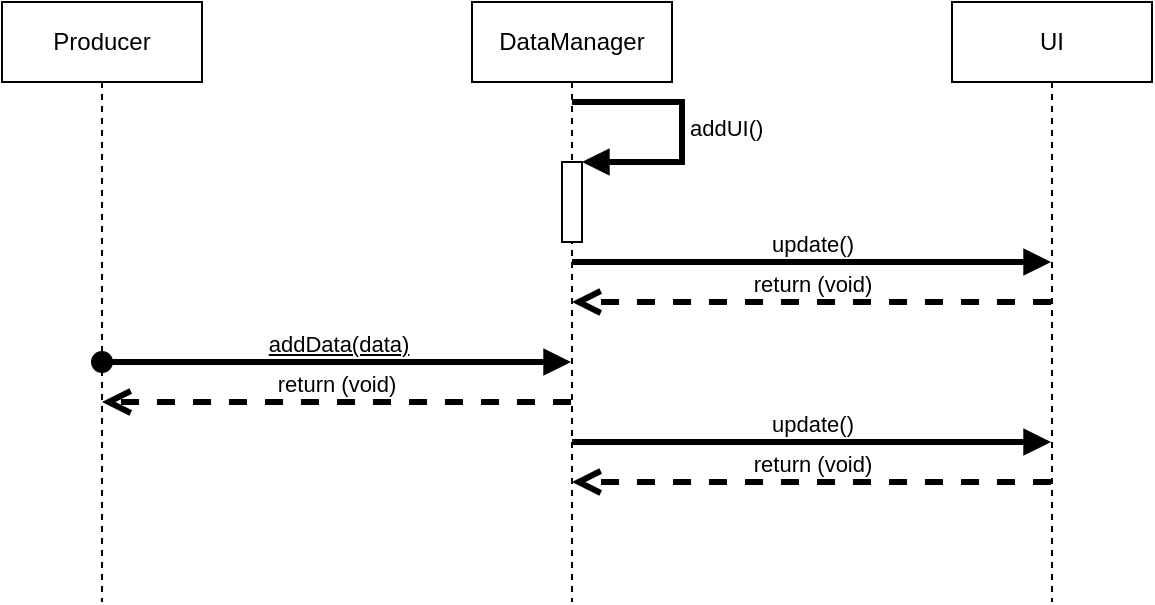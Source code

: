 <mxfile version="15.9.1" type="github">
  <diagram id="VXX5K5tZXgFrecd3hQVb" name="Page-1">
    <mxGraphModel dx="636" dy="635" grid="1" gridSize="10" guides="1" tooltips="1" connect="1" arrows="1" fold="1" page="1" pageScale="1" pageWidth="850" pageHeight="1100" math="0" shadow="0">
      <root>
        <mxCell id="0" />
        <mxCell id="1" parent="0" />
        <mxCell id="koRzDBdORZ_WM_0FZJkh-6" value="UI" style="shape=umlLifeline;perimeter=lifelinePerimeter;whiteSpace=wrap;html=1;container=1;collapsible=0;recursiveResize=0;outlineConnect=0;" vertex="1" parent="1">
          <mxGeometry x="495" y="40" width="100" height="300" as="geometry" />
        </mxCell>
        <mxCell id="koRzDBdORZ_WM_0FZJkh-7" value="DataManager" style="shape=umlLifeline;perimeter=lifelinePerimeter;whiteSpace=wrap;html=1;container=1;collapsible=0;recursiveResize=0;outlineConnect=0;" vertex="1" parent="1">
          <mxGeometry x="255" y="40" width="100" height="300" as="geometry" />
        </mxCell>
        <mxCell id="koRzDBdORZ_WM_0FZJkh-20" value="" style="html=1;points=[];perimeter=orthogonalPerimeter;" vertex="1" parent="koRzDBdORZ_WM_0FZJkh-7">
          <mxGeometry x="45" y="80" width="10" height="40" as="geometry" />
        </mxCell>
        <mxCell id="koRzDBdORZ_WM_0FZJkh-21" value="addUI()" style="edgeStyle=orthogonalEdgeStyle;html=1;align=left;spacingLeft=2;endArrow=block;rounded=0;entryX=1;entryY=0;strokeWidth=3;" edge="1" target="koRzDBdORZ_WM_0FZJkh-20" parent="koRzDBdORZ_WM_0FZJkh-7" source="koRzDBdORZ_WM_0FZJkh-7">
          <mxGeometry relative="1" as="geometry">
            <mxPoint x="75" y="200" as="sourcePoint" />
            <Array as="points">
              <mxPoint x="105" y="50" />
              <mxPoint x="105" y="80" />
              <mxPoint x="55" y="80" />
            </Array>
          </mxGeometry>
        </mxCell>
        <mxCell id="koRzDBdORZ_WM_0FZJkh-10" value="Producer" style="shape=umlLifeline;perimeter=lifelinePerimeter;whiteSpace=wrap;html=1;container=1;collapsible=0;recursiveResize=0;outlineConnect=0;" vertex="1" parent="1">
          <mxGeometry x="20" y="40" width="100" height="300" as="geometry" />
        </mxCell>
        <mxCell id="koRzDBdORZ_WM_0FZJkh-12" value="addData(data)" style="html=1;verticalAlign=bottom;startArrow=oval;startFill=1;endArrow=block;startSize=8;rounded=0;strokeWidth=3;fontStyle=4" edge="1" parent="1" source="koRzDBdORZ_WM_0FZJkh-10" target="koRzDBdORZ_WM_0FZJkh-7">
          <mxGeometry width="60" relative="1" as="geometry">
            <mxPoint x="200" y="270" as="sourcePoint" />
            <mxPoint x="260" y="270" as="targetPoint" />
            <Array as="points">
              <mxPoint x="180" y="220" />
            </Array>
          </mxGeometry>
        </mxCell>
        <mxCell id="koRzDBdORZ_WM_0FZJkh-13" value="update()" style="html=1;verticalAlign=bottom;endArrow=block;rounded=0;strokeWidth=3;" edge="1" parent="1" source="koRzDBdORZ_WM_0FZJkh-7" target="koRzDBdORZ_WM_0FZJkh-6">
          <mxGeometry width="80" relative="1" as="geometry">
            <mxPoint x="190" y="270" as="sourcePoint" />
            <mxPoint x="270" y="270" as="targetPoint" />
            <Array as="points">
              <mxPoint x="430" y="170" />
            </Array>
          </mxGeometry>
        </mxCell>
        <mxCell id="koRzDBdORZ_WM_0FZJkh-23" value="return (void)" style="html=1;verticalAlign=bottom;endArrow=open;dashed=1;endSize=8;rounded=0;strokeWidth=3;" edge="1" parent="1" source="koRzDBdORZ_WM_0FZJkh-6" target="koRzDBdORZ_WM_0FZJkh-7">
          <mxGeometry relative="1" as="geometry">
            <mxPoint x="390" y="270" as="sourcePoint" />
            <mxPoint x="310" y="270" as="targetPoint" />
          </mxGeometry>
        </mxCell>
        <mxCell id="koRzDBdORZ_WM_0FZJkh-24" value="return (void)" style="html=1;verticalAlign=bottom;endArrow=open;dashed=1;endSize=8;rounded=0;strokeWidth=3;" edge="1" parent="1" source="koRzDBdORZ_WM_0FZJkh-7" target="koRzDBdORZ_WM_0FZJkh-10">
          <mxGeometry relative="1" as="geometry">
            <mxPoint x="389.83" y="310" as="sourcePoint" />
            <mxPoint x="149.997" y="310" as="targetPoint" />
            <Array as="points">
              <mxPoint x="200" y="240" />
            </Array>
          </mxGeometry>
        </mxCell>
        <mxCell id="koRzDBdORZ_WM_0FZJkh-25" value="update()" style="html=1;verticalAlign=bottom;endArrow=block;rounded=0;strokeWidth=3;" edge="1" parent="1" source="koRzDBdORZ_WM_0FZJkh-7" target="koRzDBdORZ_WM_0FZJkh-6">
          <mxGeometry width="80" relative="1" as="geometry">
            <mxPoint x="329.997" y="300" as="sourcePoint" />
            <mxPoint x="569.83" y="300" as="targetPoint" />
            <Array as="points">
              <mxPoint x="455" y="260" />
            </Array>
          </mxGeometry>
        </mxCell>
        <mxCell id="koRzDBdORZ_WM_0FZJkh-26" value="return (void)" style="html=1;verticalAlign=bottom;endArrow=open;dashed=1;endSize=8;rounded=0;strokeWidth=3;" edge="1" parent="1" source="koRzDBdORZ_WM_0FZJkh-6" target="koRzDBdORZ_WM_0FZJkh-7">
          <mxGeometry relative="1" as="geometry">
            <mxPoint x="554.5" y="200" as="sourcePoint" />
            <mxPoint x="314.667" y="200" as="targetPoint" />
            <Array as="points">
              <mxPoint x="420" y="280" />
            </Array>
          </mxGeometry>
        </mxCell>
      </root>
    </mxGraphModel>
  </diagram>
</mxfile>
